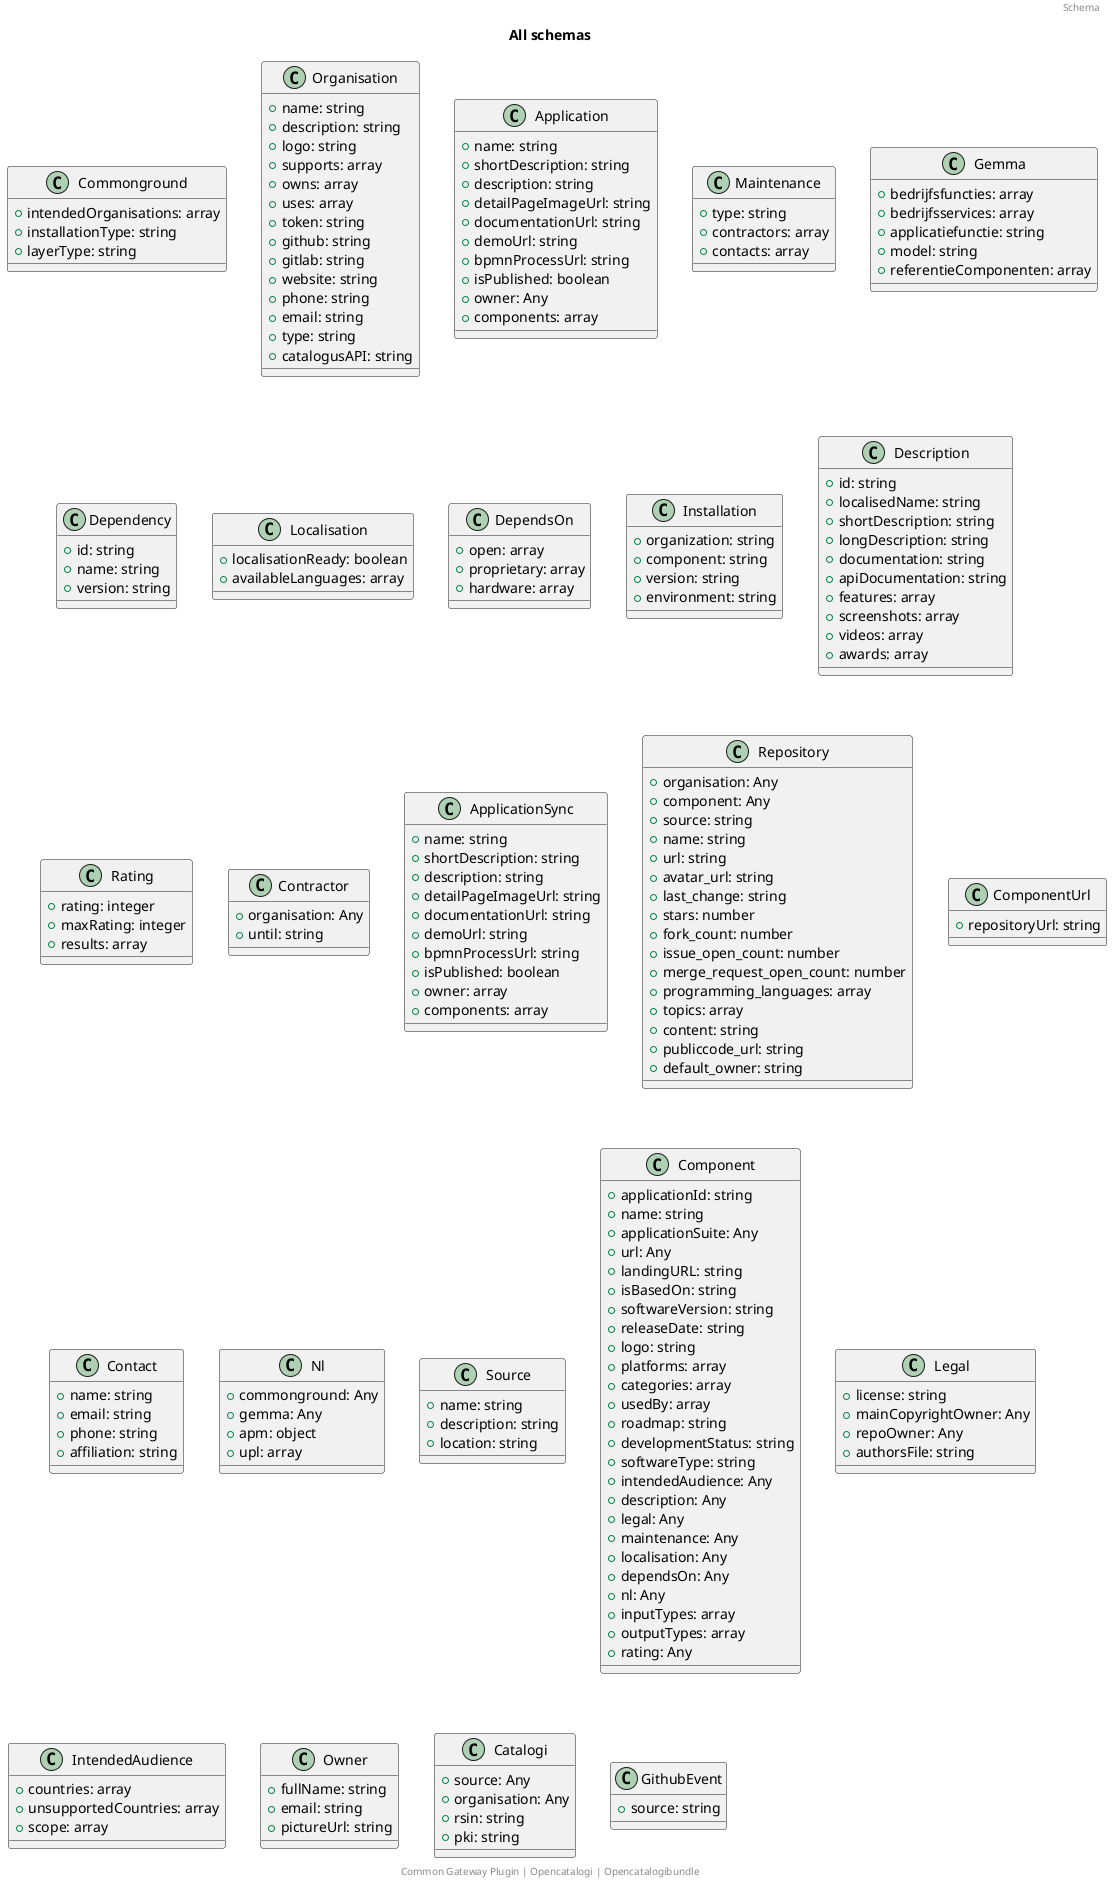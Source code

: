 @startuml
title: All schemas
footer: Common Gateway Plugin | Opencatalogi | Opencatalogibundle 
header: Schema
class Commonground {
  + intendedOrganisations: array
  + installationType: string
  + layerType: string
}
class Organisation {
  + name: string
  + description: string
  + logo: string
  + supports: array
  + owns: array
  + uses: array
  + token: string
  + github: string
  + gitlab: string
  + website: string
  + phone: string
  + email: string
  + type: string
  + catalogusAPI: string
}
class Application {
  + name: string
  + shortDescription: string
  + description: string
  + detailPageImageUrl: string
  + documentationUrl: string
  + demoUrl: string
  + bpmnProcessUrl: string
  + isPublished: boolean
  + owner: Any
  + components: array
}
class Maintenance {
  + type: string
  + contractors: array
  + contacts: array
}
class Gemma {
  + bedrijfsfuncties: array
  + bedrijfsservices: array
  + applicatiefunctie: string
  + model: string
  + referentieComponenten: array
}
class Dependency {
  + id: string
  + name: string
  + version: string
}
class Localisation {
  + localisationReady: boolean
  + availableLanguages: array
}
class DependsOn {
  + open: array
  + proprietary: array
  + hardware: array
}
class Installation {
  + organization: string
  + component: string
  + version: string
  + environment: string
}
class Description {
  + id: string
  + localisedName: string
  + shortDescription: string
  + longDescription: string
  + documentation: string
  + apiDocumentation: string
  + features: array
  + screenshots: array
  + videos: array
  + awards: array
}
class Rating {
  + rating: integer
  + maxRating: integer
  + results: array
}
class Contractor {
  + organisation: Any
  + until: string
}
class ApplicationSync {
  + name: string
  + shortDescription: string
  + description: string
  + detailPageImageUrl: string
  + documentationUrl: string
  + demoUrl: string
  + bpmnProcessUrl: string
  + isPublished: boolean
  + owner: array
  + components: array
}
class Repository {
  + organisation: Any
  + component: Any
  + source: string
  + name: string
  + url: string
  + avatar_url: string
  + last_change: string
  + stars: number
  + fork_count: number
  + issue_open_count: number
  + merge_request_open_count: number
  + programming_languages: array
  + topics: array
  + content: string
  + publiccode_url: string
  + default_owner: string
}
class ComponentUrl {
  + repositoryUrl: string
}
class Contact {
  + name: string
  + email: string
  + phone: string
  + affiliation: string
}
class Nl {
  + commonground: Any
  + gemma: Any
  + apm: object
  + upl: array
}
class Source {
  + name: string
  + description: string
  + location: string
}
class Component {
  + applicationId: string
  + name: string
  + applicationSuite: Any
  + url: Any
  + landingURL: string
  + isBasedOn: string
  + softwareVersion: string
  + releaseDate: string
  + logo: string
  + platforms: array
  + categories: array
  + usedBy: array
  + roadmap: string
  + developmentStatus: string
  + softwareType: string
  + intendedAudience: Any
  + description: Any
  + legal: Any
  + maintenance: Any
  + localisation: Any
  + dependsOn: Any
  + nl: Any
  + inputTypes: array
  + outputTypes: array
  + rating: Any
}
class Legal {
  + license: string
  + mainCopyrightOwner: Any
  + repoOwner: Any
  + authorsFile: string
}
class IntendedAudience {
  + countries: array
  + unsupportedCountries: array
  + scope: array
}
class Owner {
  + fullName: string
  + email: string
  + pictureUrl: string
}
class Catalogi {
  + source: Any
  + organisation: Any
  + rsin: string
  + pki: string
}
class GithubEvent {
  + source: string
}
@enduml
